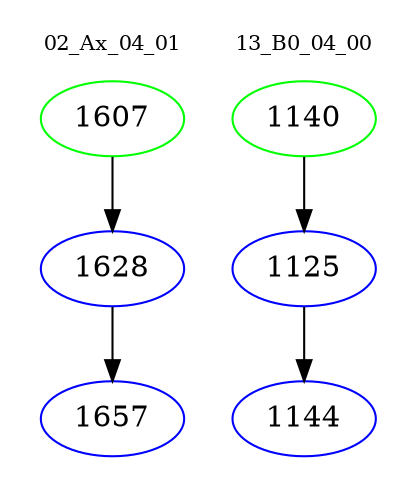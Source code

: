 digraph{
subgraph cluster_0 {
color = white
label = "02_Ax_04_01";
fontsize=10;
T0_1607 [label="1607", color="green"]
T0_1607 -> T0_1628 [color="black"]
T0_1628 [label="1628", color="blue"]
T0_1628 -> T0_1657 [color="black"]
T0_1657 [label="1657", color="blue"]
}
subgraph cluster_1 {
color = white
label = "13_B0_04_00";
fontsize=10;
T1_1140 [label="1140", color="green"]
T1_1140 -> T1_1125 [color="black"]
T1_1125 [label="1125", color="blue"]
T1_1125 -> T1_1144 [color="black"]
T1_1144 [label="1144", color="blue"]
}
}
